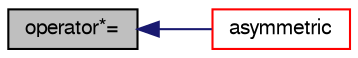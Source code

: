 digraph "operator*="
{
  bgcolor="transparent";
  edge [fontname="FreeSans",fontsize="10",labelfontname="FreeSans",labelfontsize="10"];
  node [fontname="FreeSans",fontsize="10",shape=record];
  rankdir="LR";
  Node1706 [label="operator*=",height=0.2,width=0.4,color="black", fillcolor="grey75", style="filled", fontcolor="black"];
  Node1706 -> Node1707 [dir="back",color="midnightblue",fontsize="10",style="solid",fontname="FreeSans"];
  Node1707 [label="asymmetric",height=0.2,width=0.4,color="red",URL="$a26790.html#aff45003a4c4226b1f6f4e5e24d382e03"];
}

